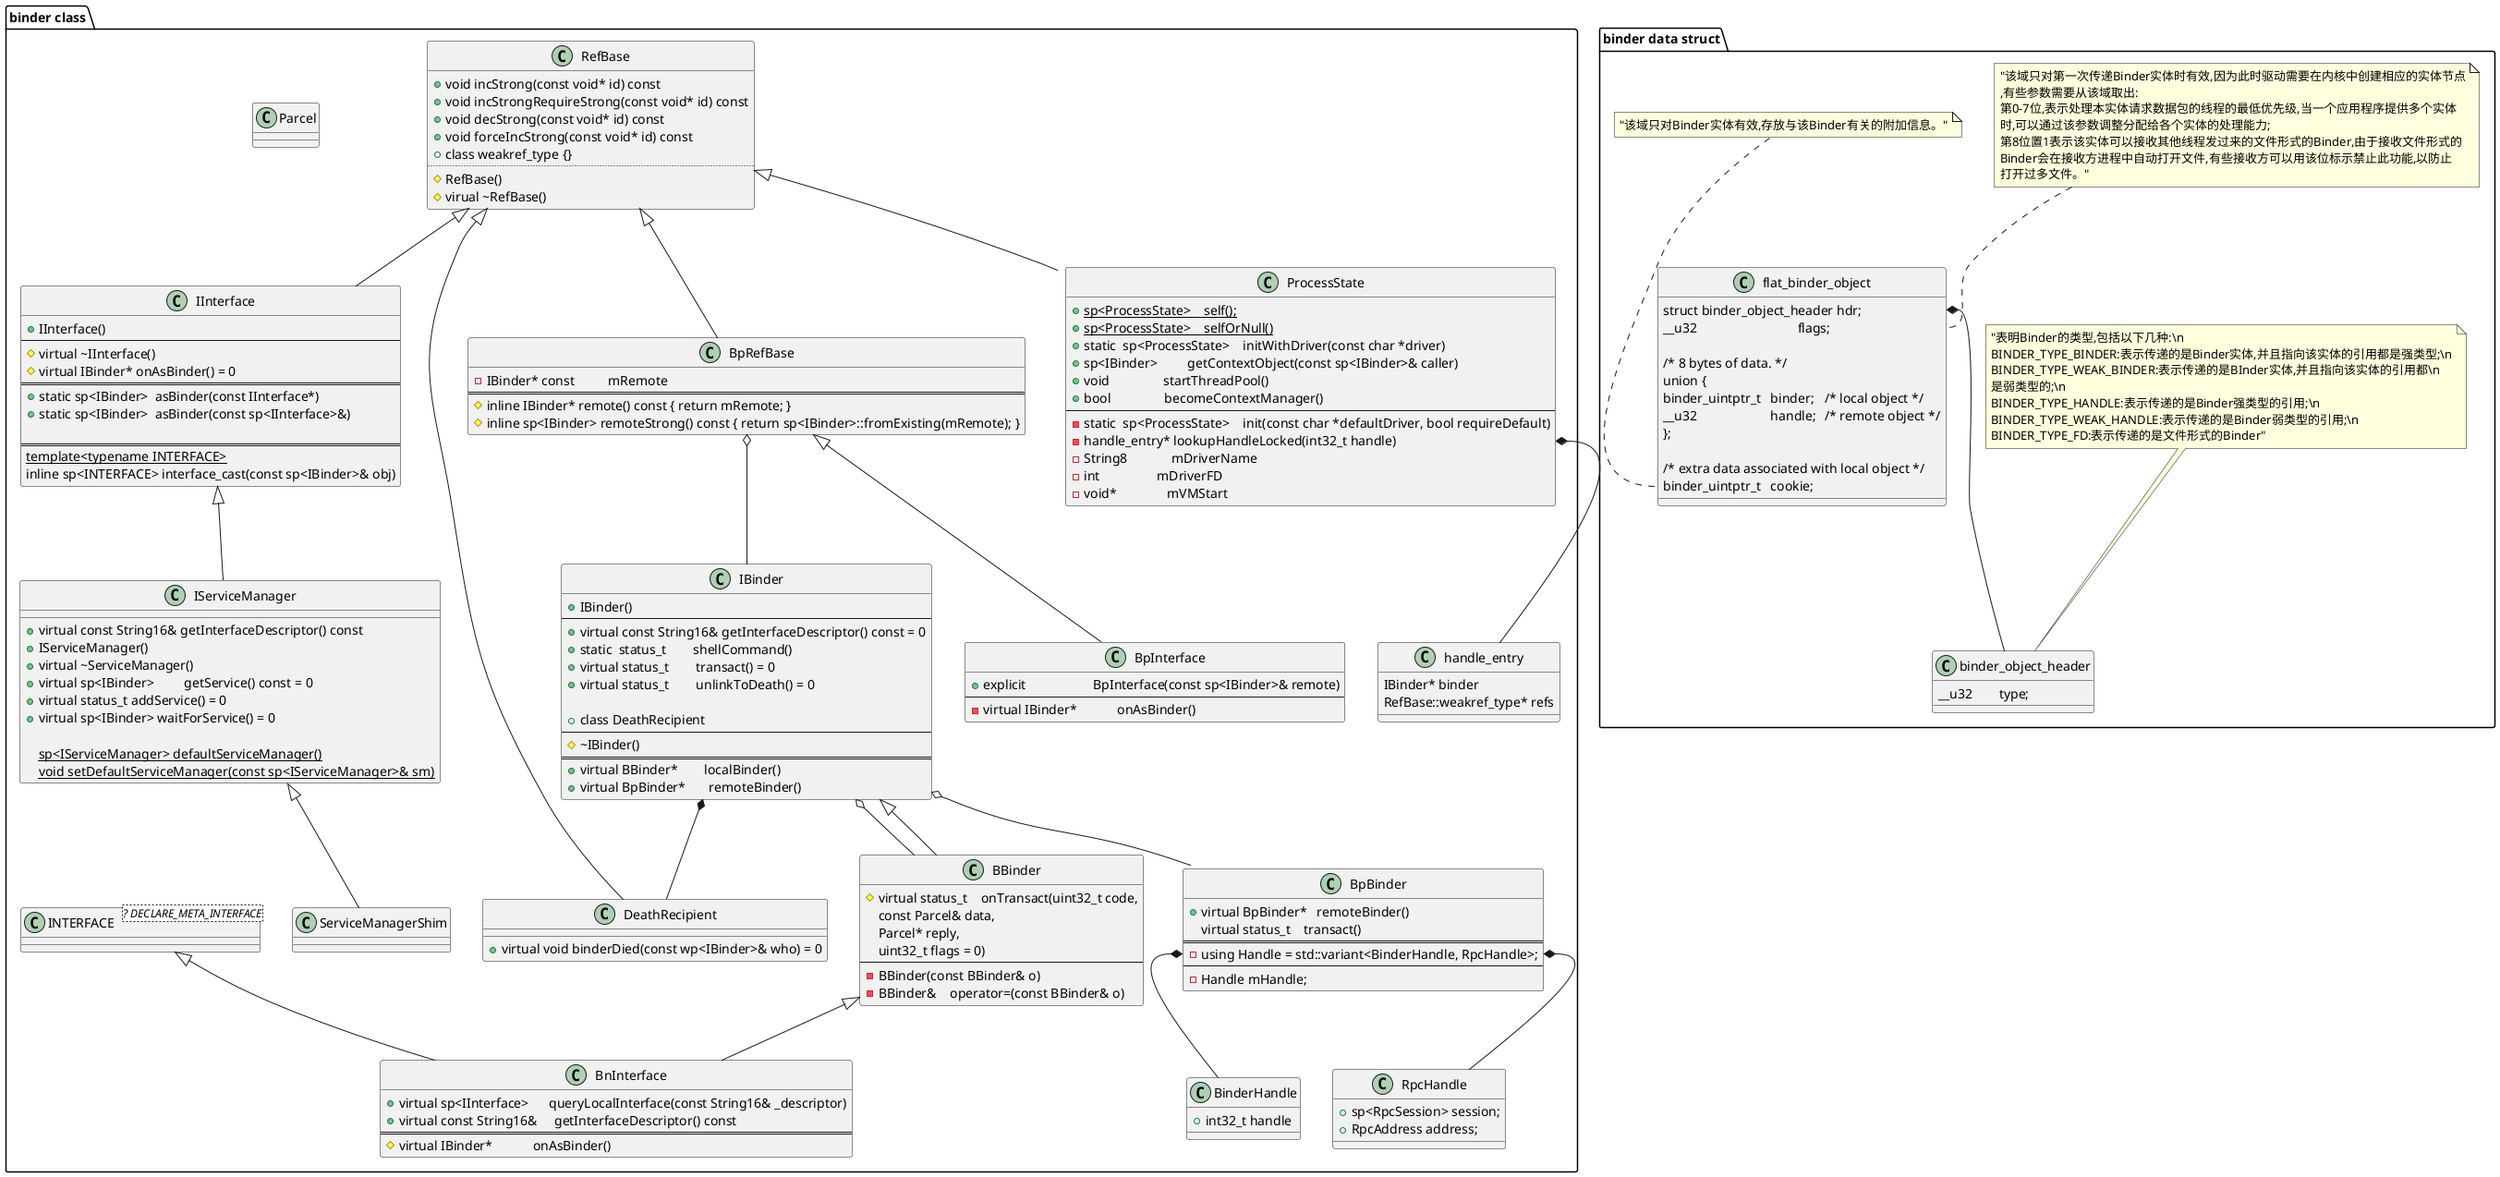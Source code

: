 @startuml Binder


package "binder class" {
class RefBase {
    +void incStrong(const void* id) const
    +void incStrongRequireStrong(const void* id) const
    +void decStrong(const void* id) const
    +void forceIncStrong(const void* id) const
    +class weakref_type {}
    ..
    #RefBase()
    #virual ~RefBase()
}


class IInterface {
    +IInterface()
    --
    #virtual ~IInterface()
    #virtual IBinder* onAsBinder() = 0
    ==
    +static sp<IBinder>  asBinder(const IInterface*)
    +static sp<IBinder>  asBinder(const sp<IInterface>&)

    ==
    {static}template<typename INTERFACE>
                inline sp<INTERFACE> interface_cast(const sp<IBinder>& obj)
}

class IBinder {
    +IBinder()
    --
    +virtual const String16& getInterfaceDescriptor() const = 0
    +static  status_t        shellCommand()
    +virtual status_t        transact() = 0
    +virtual status_t        unlinkToDeath() = 0

    +class DeathRecipient
    --
    #~IBinder() 
    ==
    +virtual BBinder*        localBinder()
    +virtual BpBinder*       remoteBinder()
}


class DeathRecipient {
    +virtual void binderDied(const wp<IBinder>& who) = 0
}


class BBinder {
    #virtual status_t    onTransact(uint32_t code,
                                    const Parcel& data,
                                    Parcel* reply,
                                    uint32_t flags = 0)
    --
    -BBinder(const BBinder& o)
    -BBinder&    operator=(const BBinder& o)
}

class BnInterface {
    +virtual sp<IInterface>      queryLocalInterface(const String16& _descriptor)
    +virtual const String16&     getInterfaceDescriptor() const
    ==
    #virtual IBinder*            onAsBinder()
}

class BpRefBase {
    -IBinder* const          mRemote
    ==
    #inline IBinder* remote() const { return mRemote; }
    #inline sp<IBinder> remoteStrong() const { return sp<IBinder>::fromExisting(mRemote); }
}

class BpInterface {
    +explicit                    BpInterface(const sp<IBinder>& remote)
    --
    -virtual IBinder*            onAsBinder()
}

class Parcel {

}

class INTERFACE<? DECLARE_META_INTERFACE> {

}

class IServiceManager {
    +virtual const String16& getInterfaceDescriptor() const
    +IServiceManager()
    +virtual ~ServiceManager()
    +virtual sp<IBinder>         getService() const = 0
    +virtual status_t addService() = 0
    +virtual sp<IBinder> waitForService() = 0

    {static}sp<IServiceManager> defaultServiceManager()
    {static}void setDefaultServiceManager(const sp<IServiceManager>& sm)
}

class ServiceManagerShim {

}

class ProcessState {
    +{static}sp<ProcessState>    self();
    +{static}sp<ProcessState>    selfOrNull()
    +static  sp<ProcessState>    initWithDriver(const char *driver)
    +sp<IBinder>         getContextObject(const sp<IBinder>& caller)
    +void                startThreadPool()
    +bool                becomeContextManager()
    --
    -static  sp<ProcessState>    init(const char *defaultDriver, bool requireDefault)
    -handle_entry* lookupHandleLocked(int32_t handle)
    -String8             mDriverName
    -int                 mDriverFD
    -void*               mVMStart
}

class handle_entry {
    IBinder* binder
    RefBase::weakref_type* refs
}

class BpBinder {
    +virtual BpBinder*   remoteBinder()
    virtual status_t    transact()
    ==
    -using Handle = std::variant<BinderHandle, RpcHandle>;
    --
    -Handle mHandle;
}

class BinderHandle {
    +int32_t handle
}

class RpcHandle {
    +sp<RpcSession> session;
    +RpcAddress address;
}

BpBinder::Handle *-- BinderHandle
BpBinder::Handle *-- RpcHandle


RefBase <|-- IInterface

IBinder *-- DeathRecipient
IBinder o-- BBinder
IBinder o-- BpBinder
RefBase <|-- DeathRecipient


IBinder <|-- BBinder



BBinder <|-- BnInterface
INTERFACE <|-- BnInterface

RefBase <|-- BpRefBase
BpRefBase o-- IBinder
BpRefBase <|-- BpInterface

IInterface <|-- IServiceManager
IServiceManager <|-- ServiceManagerShim

RefBase <|-- ProcessState
ProcessState::lookupHandleLocked *-- handle_entry
}


package "binder data struct" {
class binder_object_header {
    __u32        type;
}

note as note_181
"表明Binder的类型,包括以下几种:\n
BINDER_TYPE_BINDER:表示传递的是Binder实体,并且指向该实体的引用都是强类型;\n
BINDER_TYPE_WEAK_BINDER:表示传递的是BInder实体,并且指向该实体的引用都\n
是弱类型的;\n
BINDER_TYPE_HANDLE:表示传递的是Binder强类型的引用;\n
BINDER_TYPE_WEAK_HANDLE:表示传递的是Binder弱类型的引用;\n
BINDER_TYPE_FD:表示传递的是文件形式的Binder"
end note

note_181 .. binder_object_header


note as note_194
"该域只对第一次传递Binder实体时有效,因为此时驱动需要在内核中创建相应的实体节点
,有些参数需要从该域取出:
第0-7位,表示处理本实体请求数据包的线程的最低优先级,当一个应用程序提供多个实体
时,可以通过该参数调整分配给各个实体的处理能力;
第8位置1表示该实体可以接收其他线程发过来的文件形式的Binder,由于接收文件形式的
Binder会在接收方进程中自动打开文件,有些接收方可以用该位标示禁止此功能,以防止
打开过多文件。"
end note

note as note_204
"该域只对Binder实体有效,存放与该Binder有关的附加信息。"
end note

class flat_binder_object {
	struct binder_object_header hdr;
	__u32				flags;

	/* 8 bytes of data. */
	union {
		binder_uintptr_t	binder;	/* local object */
		__u32			handle;	/* remote object */
	};

	/* extra data associated with local object */
	binder_uintptr_t	cookie;
}

flat_binder_object::hdr *-- binder_object_header

note_194 .. flat_binder_object::flags
note_204 .. flat_binder_object::cookie

}


@enduml